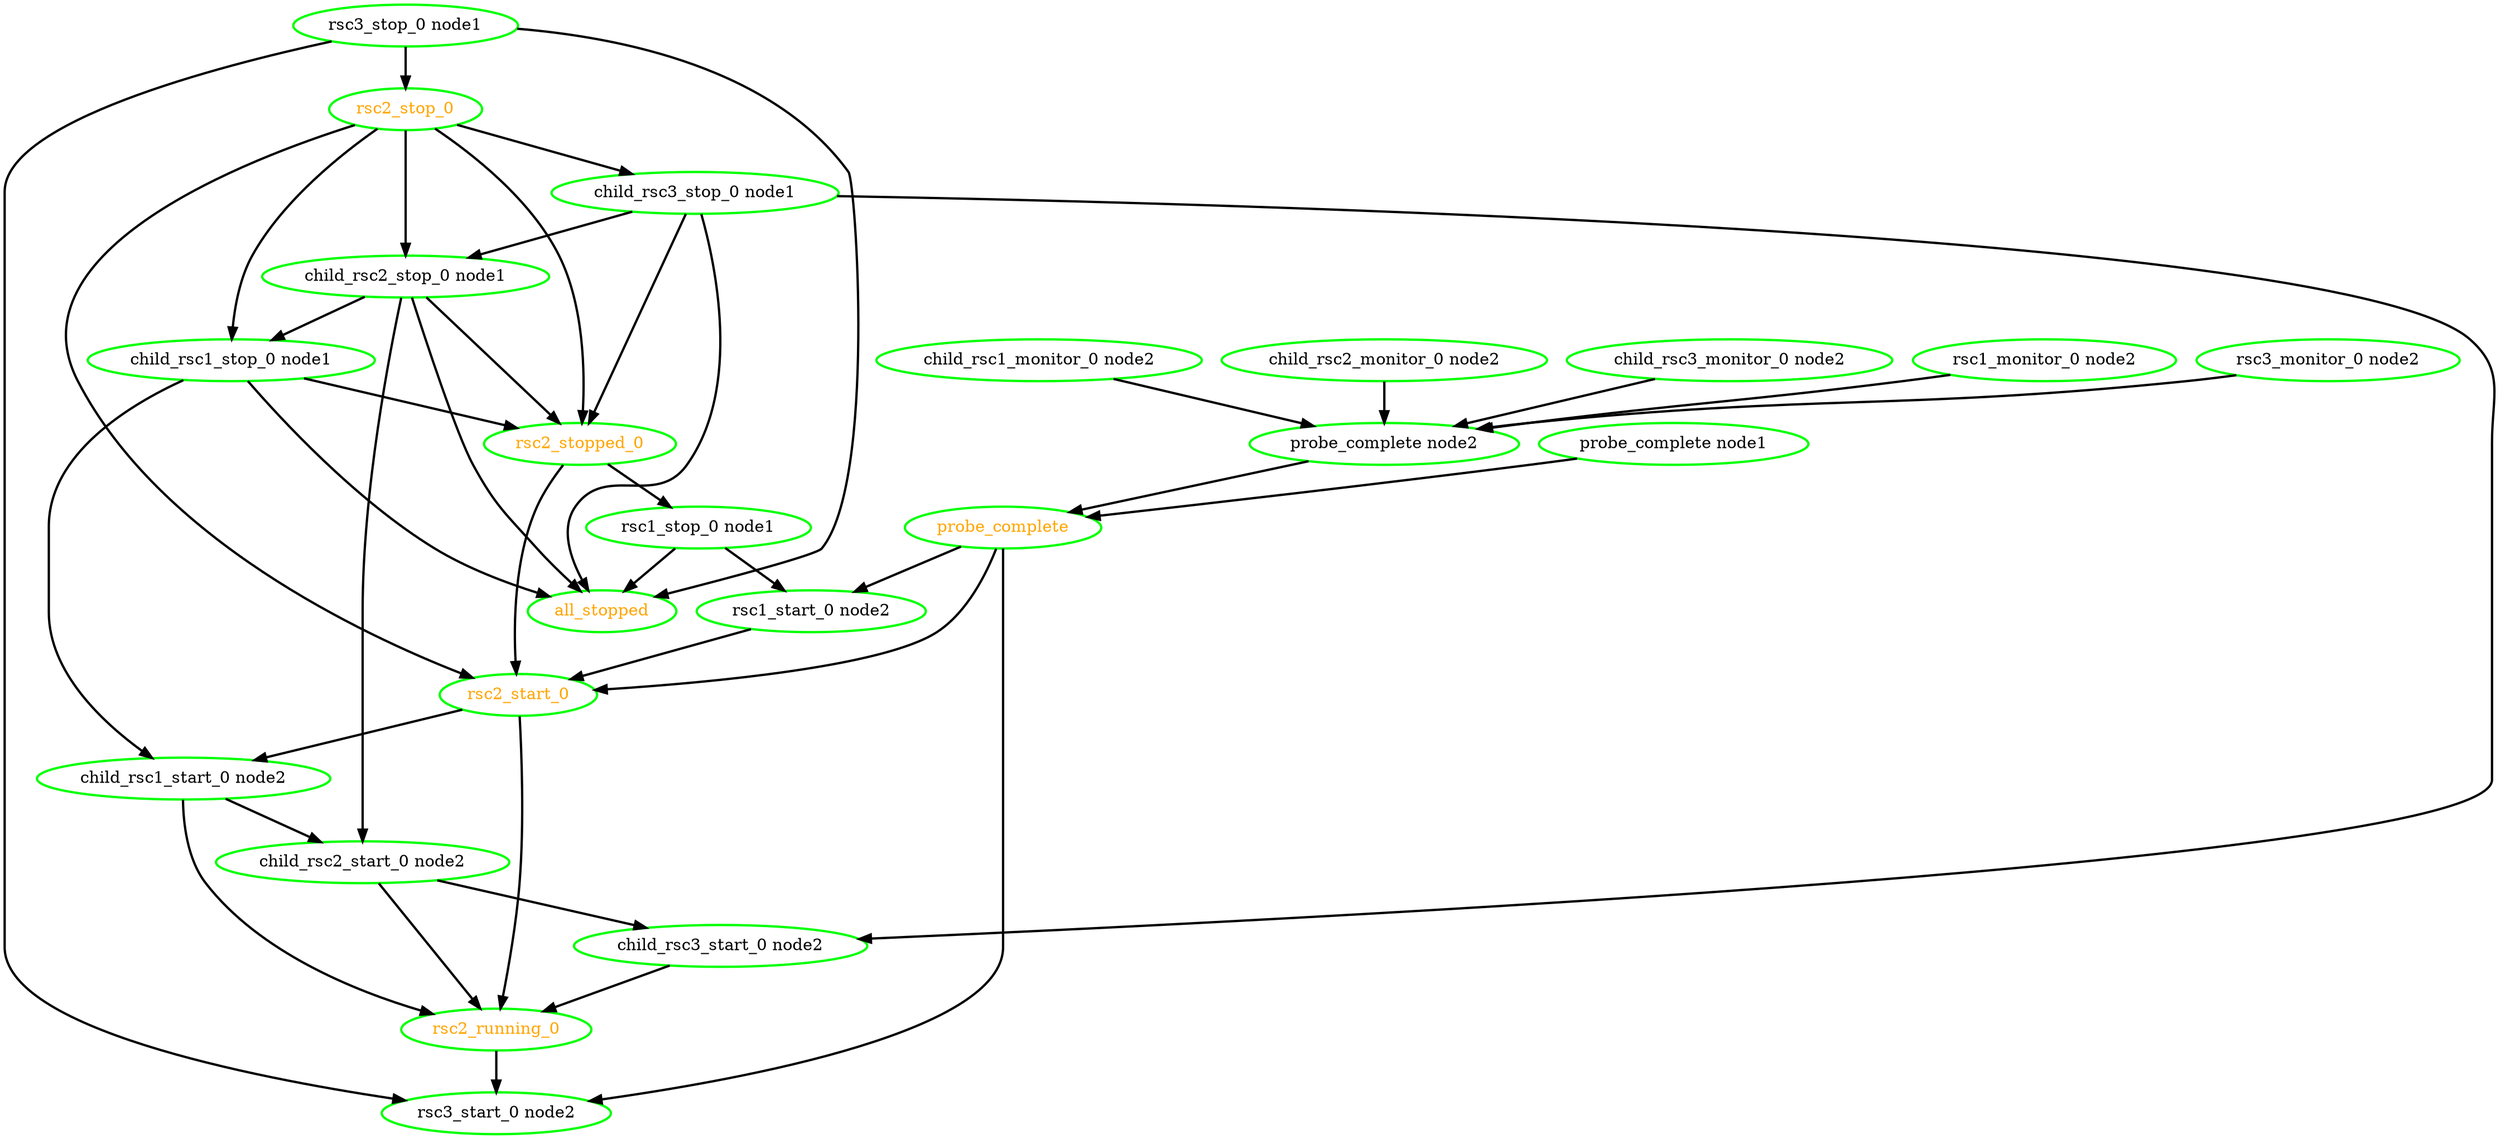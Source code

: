 digraph "g" {
"all_stopped" [ style=bold color="green" fontcolor="orange"  ]
"child_rsc1_monitor_0 node2" -> "probe_complete node2" [ style = bold]
"child_rsc1_monitor_0 node2" [ style=bold color="green" fontcolor="black" ]
"child_rsc1_start_0 node2" -> "child_rsc2_start_0 node2" [ style = bold]
"child_rsc1_start_0 node2" -> "rsc2_running_0" [ style = bold]
"child_rsc1_start_0 node2" [ style=bold color="green" fontcolor="black" ]
"child_rsc1_stop_0 node1" -> "all_stopped" [ style = bold]
"child_rsc1_stop_0 node1" -> "child_rsc1_start_0 node2" [ style = bold]
"child_rsc1_stop_0 node1" -> "rsc2_stopped_0" [ style = bold]
"child_rsc1_stop_0 node1" [ style=bold color="green" fontcolor="black" ]
"child_rsc2_monitor_0 node2" -> "probe_complete node2" [ style = bold]
"child_rsc2_monitor_0 node2" [ style=bold color="green" fontcolor="black" ]
"child_rsc2_start_0 node2" -> "child_rsc3_start_0 node2" [ style = bold]
"child_rsc2_start_0 node2" -> "rsc2_running_0" [ style = bold]
"child_rsc2_start_0 node2" [ style=bold color="green" fontcolor="black" ]
"child_rsc2_stop_0 node1" -> "all_stopped" [ style = bold]
"child_rsc2_stop_0 node1" -> "child_rsc1_stop_0 node1" [ style = bold]
"child_rsc2_stop_0 node1" -> "child_rsc2_start_0 node2" [ style = bold]
"child_rsc2_stop_0 node1" -> "rsc2_stopped_0" [ style = bold]
"child_rsc2_stop_0 node1" [ style=bold color="green" fontcolor="black" ]
"child_rsc3_monitor_0 node2" -> "probe_complete node2" [ style = bold]
"child_rsc3_monitor_0 node2" [ style=bold color="green" fontcolor="black" ]
"child_rsc3_start_0 node2" -> "rsc2_running_0" [ style = bold]
"child_rsc3_start_0 node2" [ style=bold color="green" fontcolor="black" ]
"child_rsc3_stop_0 node1" -> "all_stopped" [ style = bold]
"child_rsc3_stop_0 node1" -> "child_rsc2_stop_0 node1" [ style = bold]
"child_rsc3_stop_0 node1" -> "child_rsc3_start_0 node2" [ style = bold]
"child_rsc3_stop_0 node1" -> "rsc2_stopped_0" [ style = bold]
"child_rsc3_stop_0 node1" [ style=bold color="green" fontcolor="black" ]
"probe_complete node1" -> "probe_complete" [ style = bold]
"probe_complete node1" [ style=bold color="green" fontcolor="black" ]
"probe_complete node2" -> "probe_complete" [ style = bold]
"probe_complete node2" [ style=bold color="green" fontcolor="black" ]
"probe_complete" -> "rsc1_start_0 node2" [ style = bold]
"probe_complete" -> "rsc2_start_0" [ style = bold]
"probe_complete" -> "rsc3_start_0 node2" [ style = bold]
"probe_complete" [ style=bold color="green" fontcolor="orange" ]
"rsc1_monitor_0 node2" -> "probe_complete node2" [ style = bold]
"rsc1_monitor_0 node2" [ style=bold color="green" fontcolor="black" ]
"rsc1_start_0 node2" -> "rsc2_start_0" [ style = bold]
"rsc1_start_0 node2" [ style=bold color="green" fontcolor="black" ]
"rsc1_stop_0 node1" -> "all_stopped" [ style = bold]
"rsc1_stop_0 node1" -> "rsc1_start_0 node2" [ style = bold]
"rsc1_stop_0 node1" [ style=bold color="green" fontcolor="black" ]
"rsc2_running_0" -> "rsc3_start_0 node2" [ style = bold]
"rsc2_running_0" [ style=bold color="green" fontcolor="orange" ]
"rsc2_start_0" -> "child_rsc1_start_0 node2" [ style = bold]
"rsc2_start_0" -> "rsc2_running_0" [ style = bold]
"rsc2_start_0" [ style=bold color="green" fontcolor="orange" ]
"rsc2_stop_0" -> "child_rsc1_stop_0 node1" [ style = bold]
"rsc2_stop_0" -> "child_rsc2_stop_0 node1" [ style = bold]
"rsc2_stop_0" -> "child_rsc3_stop_0 node1" [ style = bold]
"rsc2_stop_0" -> "rsc2_start_0" [ style = bold]
"rsc2_stop_0" -> "rsc2_stopped_0" [ style = bold]
"rsc2_stop_0" [ style=bold color="green" fontcolor="orange" ]
"rsc2_stopped_0" -> "rsc1_stop_0 node1" [ style = bold]
"rsc2_stopped_0" -> "rsc2_start_0" [ style = bold]
"rsc2_stopped_0" [ style=bold color="green" fontcolor="orange" ]
"rsc3_monitor_0 node2" -> "probe_complete node2" [ style = bold]
"rsc3_monitor_0 node2" [ style=bold color="green" fontcolor="black" ]
"rsc3_start_0 node2" [ style=bold color="green" fontcolor="black" ]
"rsc3_stop_0 node1" -> "all_stopped" [ style = bold]
"rsc3_stop_0 node1" -> "rsc2_stop_0" [ style = bold]
"rsc3_stop_0 node1" -> "rsc3_start_0 node2" [ style = bold]
"rsc3_stop_0 node1" [ style=bold color="green" fontcolor="black" ]
}
